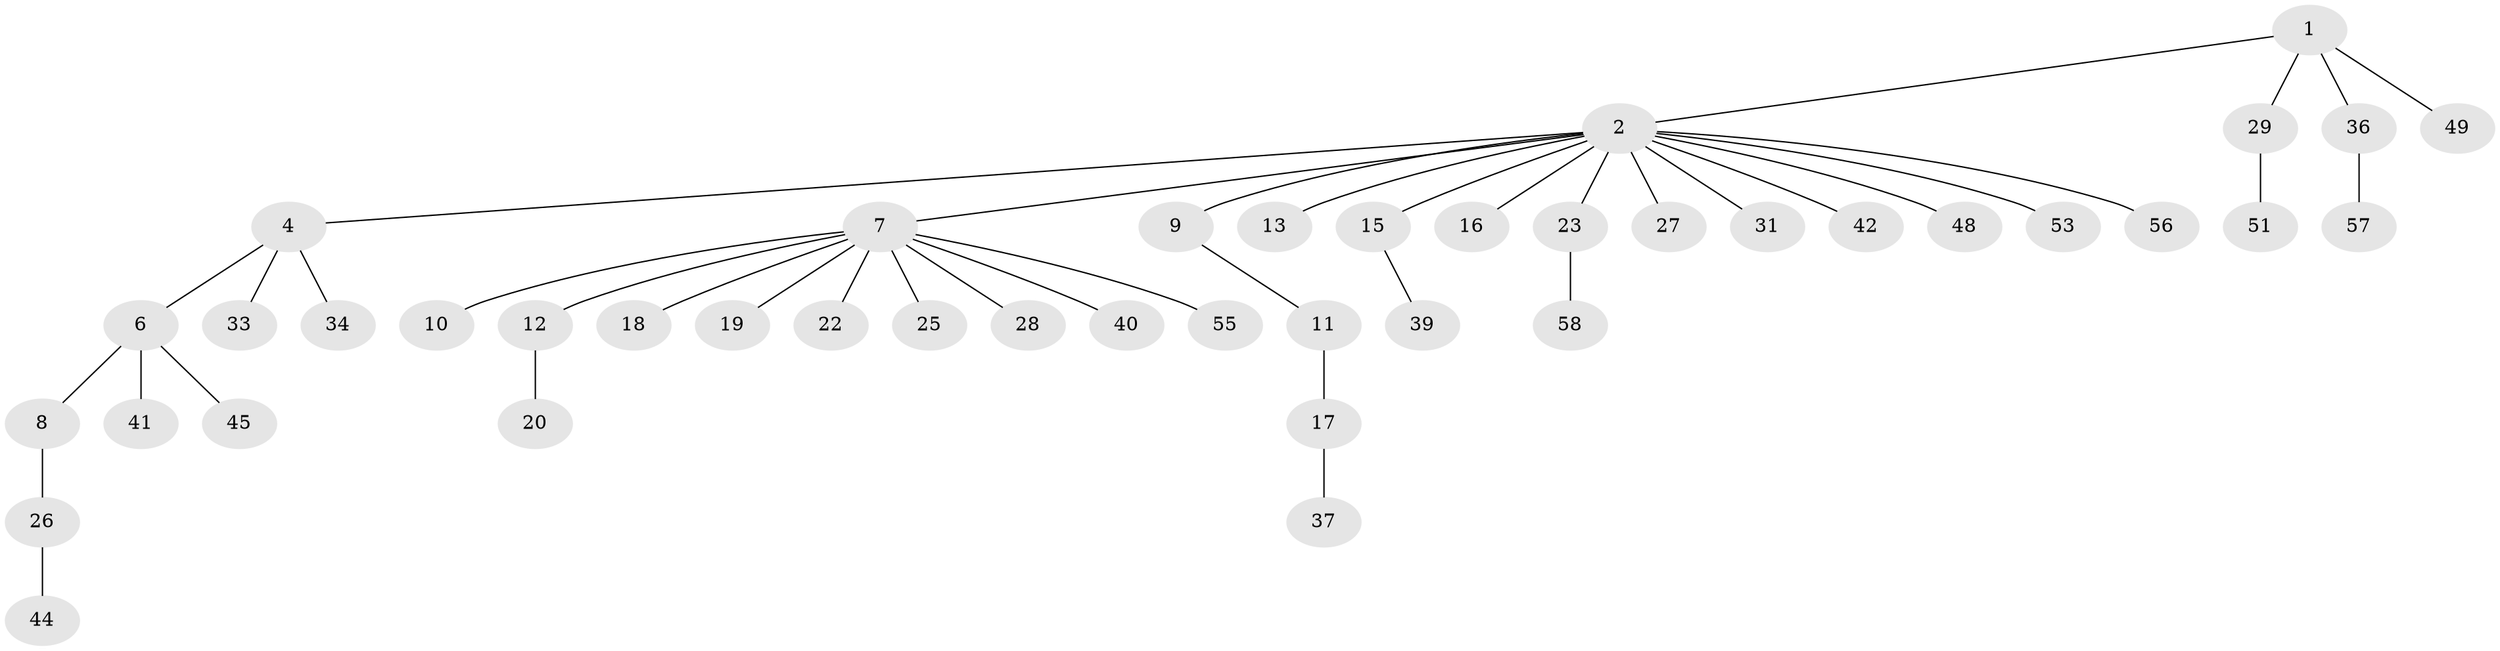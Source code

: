 // original degree distribution, {4: 0.03333333333333333, 15: 0.016666666666666666, 1: 0.6333333333333333, 2: 0.16666666666666666, 5: 0.016666666666666666, 11: 0.016666666666666666, 3: 0.11666666666666667}
// Generated by graph-tools (version 1.1) at 2025/41/03/06/25 10:41:49]
// undirected, 43 vertices, 42 edges
graph export_dot {
graph [start="1"]
  node [color=gray90,style=filled];
  1 [super="+14"];
  2 [super="+3"];
  4 [super="+5"];
  6 [super="+47"];
  7 [super="+46"];
  8 [super="+21"];
  9 [super="+50"];
  10;
  11;
  12;
  13 [super="+43"];
  15;
  16 [super="+32"];
  17 [super="+30"];
  18;
  19;
  20 [super="+52"];
  22;
  23 [super="+24"];
  25;
  26 [super="+35"];
  27;
  28;
  29 [super="+38"];
  31;
  33 [super="+60"];
  34;
  36 [super="+54"];
  37;
  39;
  40;
  41;
  42;
  44;
  45;
  48;
  49;
  51;
  53;
  55;
  56;
  57;
  58 [super="+59"];
  1 -- 2;
  1 -- 36;
  1 -- 49;
  1 -- 29;
  2 -- 4;
  2 -- 7;
  2 -- 9;
  2 -- 13;
  2 -- 15;
  2 -- 16;
  2 -- 23;
  2 -- 27;
  2 -- 31;
  2 -- 42;
  2 -- 48;
  2 -- 53;
  2 -- 56;
  4 -- 33;
  4 -- 34;
  4 -- 6;
  6 -- 8;
  6 -- 41;
  6 -- 45;
  7 -- 10;
  7 -- 12;
  7 -- 18;
  7 -- 19;
  7 -- 22;
  7 -- 25;
  7 -- 28;
  7 -- 40;
  7 -- 55;
  8 -- 26;
  9 -- 11;
  11 -- 17;
  12 -- 20;
  15 -- 39;
  17 -- 37;
  23 -- 58;
  26 -- 44;
  29 -- 51;
  36 -- 57;
}
